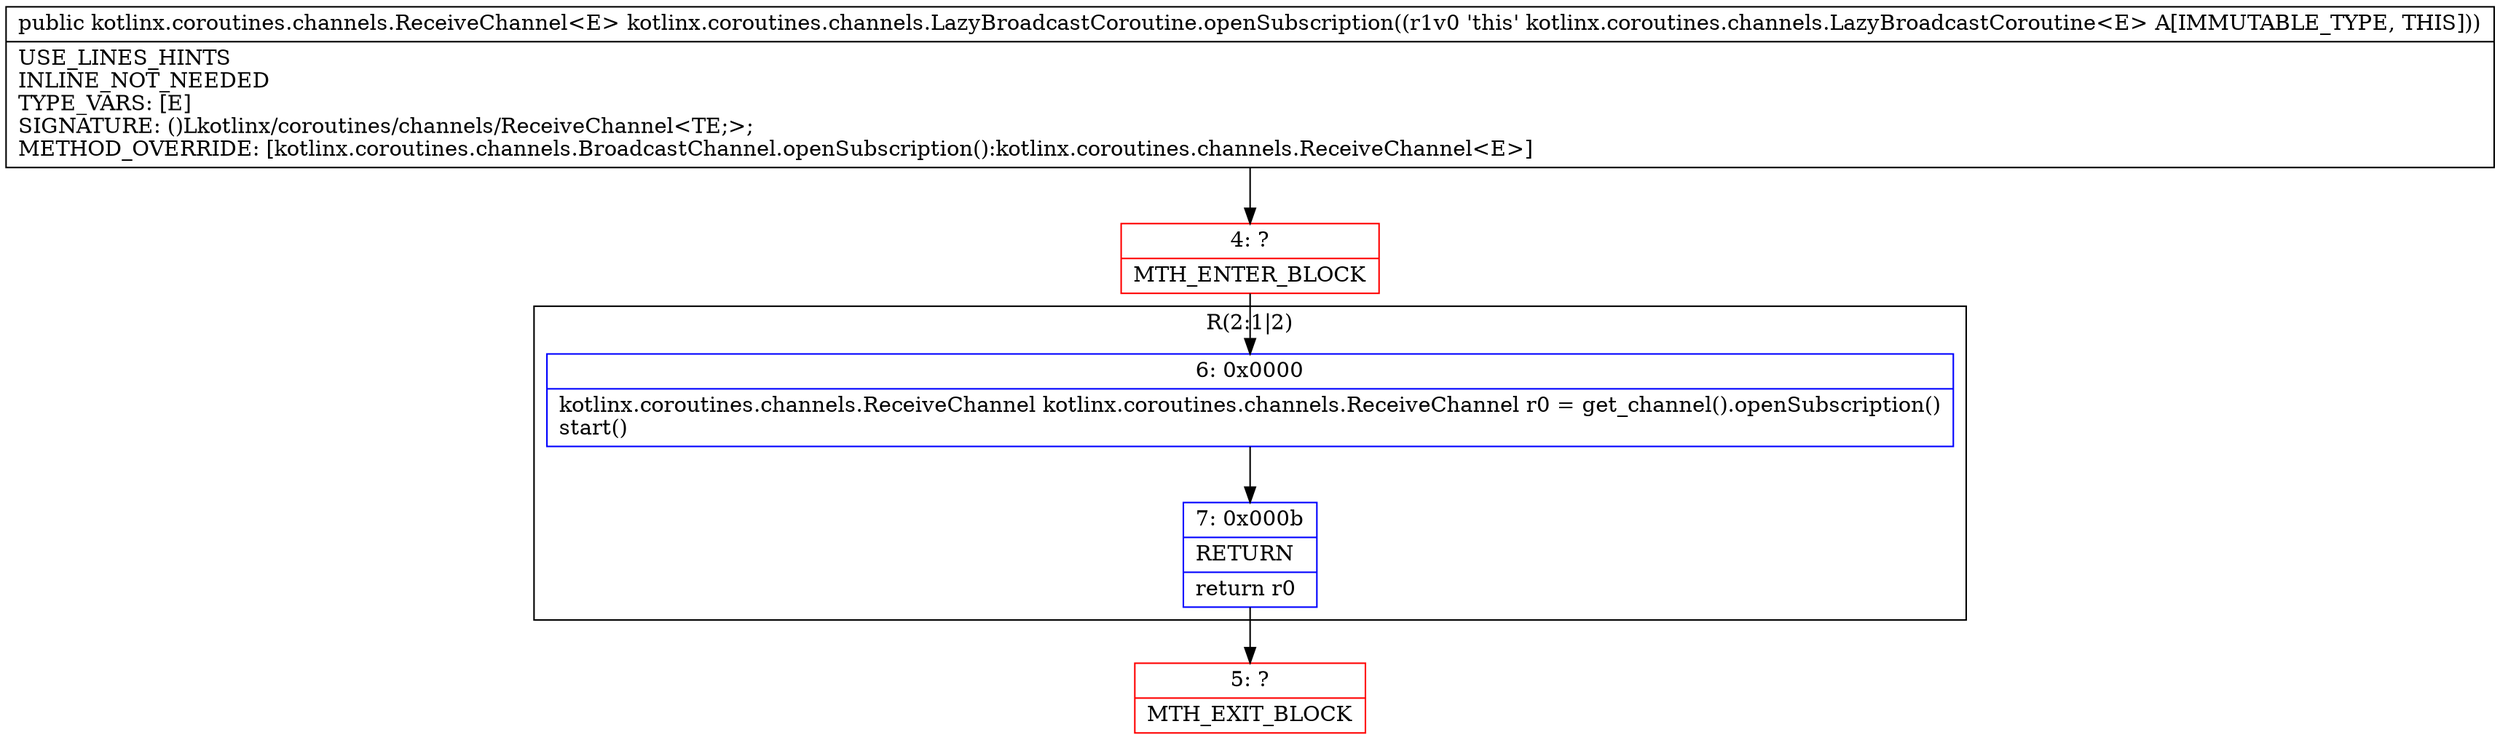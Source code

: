 digraph "CFG forkotlinx.coroutines.channels.LazyBroadcastCoroutine.openSubscription()Lkotlinx\/coroutines\/channels\/ReceiveChannel;" {
subgraph cluster_Region_730754478 {
label = "R(2:1|2)";
node [shape=record,color=blue];
Node_6 [shape=record,label="{6\:\ 0x0000|kotlinx.coroutines.channels.ReceiveChannel kotlinx.coroutines.channels.ReceiveChannel r0 = get_channel().openSubscription()\lstart()\l}"];
Node_7 [shape=record,label="{7\:\ 0x000b|RETURN\l|return r0\l}"];
}
Node_4 [shape=record,color=red,label="{4\:\ ?|MTH_ENTER_BLOCK\l}"];
Node_5 [shape=record,color=red,label="{5\:\ ?|MTH_EXIT_BLOCK\l}"];
MethodNode[shape=record,label="{public kotlinx.coroutines.channels.ReceiveChannel\<E\> kotlinx.coroutines.channels.LazyBroadcastCoroutine.openSubscription((r1v0 'this' kotlinx.coroutines.channels.LazyBroadcastCoroutine\<E\> A[IMMUTABLE_TYPE, THIS]))  | USE_LINES_HINTS\lINLINE_NOT_NEEDED\lTYPE_VARS: [E]\lSIGNATURE: ()Lkotlinx\/coroutines\/channels\/ReceiveChannel\<TE;\>;\lMETHOD_OVERRIDE: [kotlinx.coroutines.channels.BroadcastChannel.openSubscription():kotlinx.coroutines.channels.ReceiveChannel\<E\>]\l}"];
MethodNode -> Node_4;Node_6 -> Node_7;
Node_7 -> Node_5;
Node_4 -> Node_6;
}

